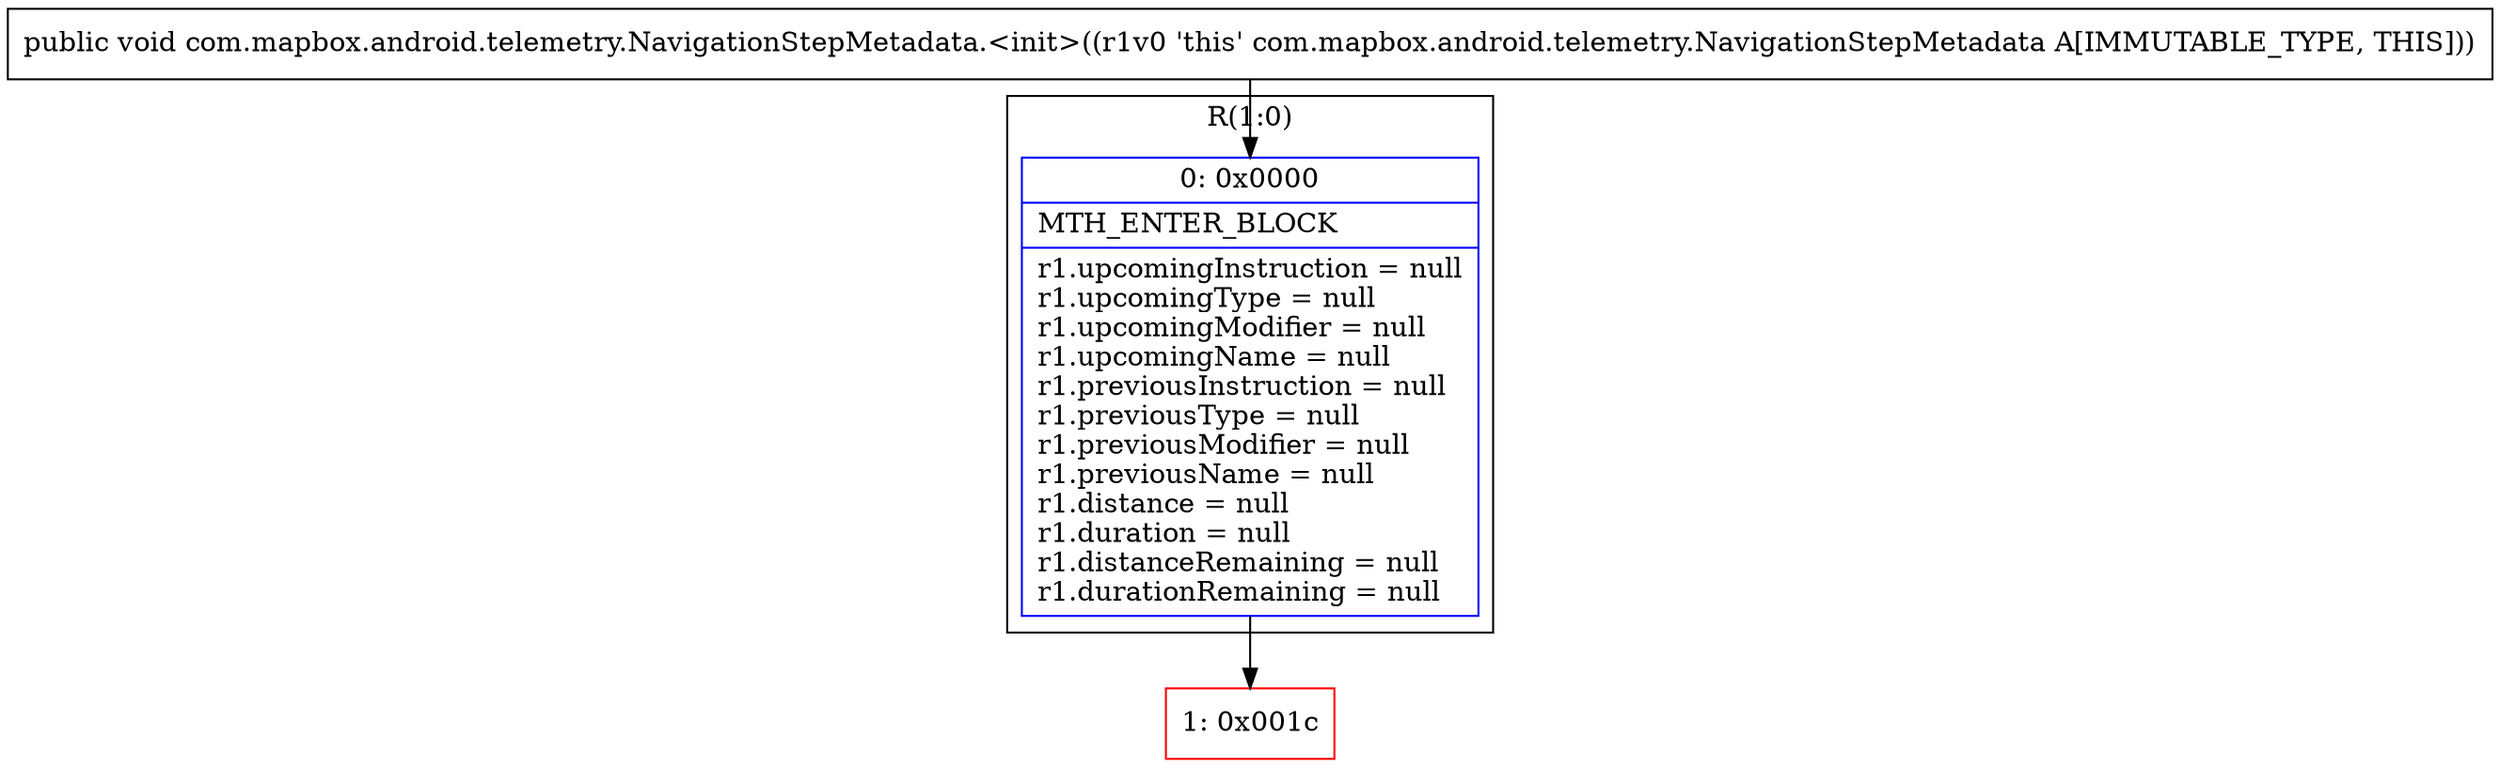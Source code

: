 digraph "CFG forcom.mapbox.android.telemetry.NavigationStepMetadata.\<init\>()V" {
subgraph cluster_Region_647210037 {
label = "R(1:0)";
node [shape=record,color=blue];
Node_0 [shape=record,label="{0\:\ 0x0000|MTH_ENTER_BLOCK\l|r1.upcomingInstruction = null\lr1.upcomingType = null\lr1.upcomingModifier = null\lr1.upcomingName = null\lr1.previousInstruction = null\lr1.previousType = null\lr1.previousModifier = null\lr1.previousName = null\lr1.distance = null\lr1.duration = null\lr1.distanceRemaining = null\lr1.durationRemaining = null\l}"];
}
Node_1 [shape=record,color=red,label="{1\:\ 0x001c}"];
MethodNode[shape=record,label="{public void com.mapbox.android.telemetry.NavigationStepMetadata.\<init\>((r1v0 'this' com.mapbox.android.telemetry.NavigationStepMetadata A[IMMUTABLE_TYPE, THIS])) }"];
MethodNode -> Node_0;
Node_0 -> Node_1;
}


